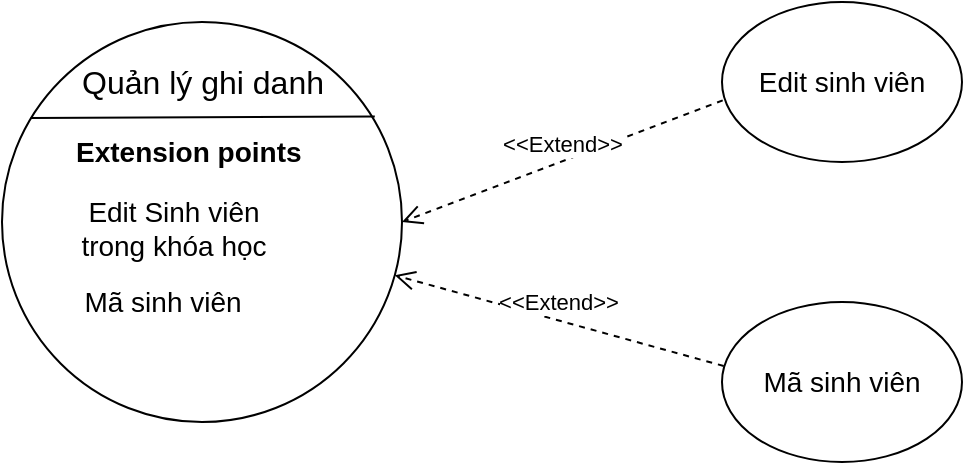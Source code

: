 <mxfile version="15.2.9" type="device"><diagram id="Om6AKcVQPbS0g4-CRYKm" name="Page-1"><mxGraphModel dx="1038" dy="588" grid="1" gridSize="10" guides="1" tooltips="1" connect="1" arrows="1" fold="1" page="1" pageScale="1" pageWidth="827" pageHeight="1169" math="0" shadow="0"><root><mxCell id="0"/><mxCell id="1" parent="0"/><mxCell id="sEHe1qLxjSNEM-qLcDCa-2" value="" style="ellipse;whiteSpace=wrap;html=1;aspect=fixed;" parent="1" vertex="1"><mxGeometry x="100" y="170" width="200" height="200" as="geometry"/></mxCell><mxCell id="sEHe1qLxjSNEM-qLcDCa-3" value="" style="endArrow=none;html=1;exitX=0.072;exitY=0.24;exitDx=0;exitDy=0;exitPerimeter=0;entryX=0.932;entryY=0.236;entryDx=0;entryDy=0;entryPerimeter=0;" parent="1" source="sEHe1qLxjSNEM-qLcDCa-2" target="sEHe1qLxjSNEM-qLcDCa-2" edge="1"><mxGeometry width="50" height="50" relative="1" as="geometry"><mxPoint x="320" y="330" as="sourcePoint"/><mxPoint x="280" y="215" as="targetPoint"/></mxGeometry></mxCell><mxCell id="sEHe1qLxjSNEM-qLcDCa-4" value="&lt;span style=&quot;font-size: 16px&quot;&gt;Quản lý ghi danh&lt;/span&gt;" style="text;html=1;align=center;verticalAlign=middle;resizable=0;points=[];autosize=1;strokeColor=none;fillColor=none;" parent="1" vertex="1"><mxGeometry x="130" y="190" width="140" height="20" as="geometry"/></mxCell><mxCell id="sEHe1qLxjSNEM-qLcDCa-7" value="&lt;font style=&quot;font-size: 14px&quot;&gt;Edit sinh viên&lt;/font&gt;" style="ellipse;whiteSpace=wrap;html=1;" parent="1" vertex="1"><mxGeometry x="460" y="160" width="120" height="80" as="geometry"/></mxCell><mxCell id="sEHe1qLxjSNEM-qLcDCa-8" value="&lt;span style=&quot;font-size: 14px&quot;&gt;Mã sinh viên&lt;/span&gt;" style="ellipse;whiteSpace=wrap;html=1;" parent="1" vertex="1"><mxGeometry x="460" y="310" width="120" height="80" as="geometry"/></mxCell><mxCell id="sEHe1qLxjSNEM-qLcDCa-16" value="&amp;lt;&amp;lt;Extend&amp;gt;&amp;gt;" style="html=1;verticalAlign=bottom;endArrow=open;dashed=1;endSize=8;exitX=0.003;exitY=0.615;exitDx=0;exitDy=0;entryX=1;entryY=0.5;entryDx=0;entryDy=0;exitPerimeter=0;" parent="1" source="sEHe1qLxjSNEM-qLcDCa-7" target="sEHe1qLxjSNEM-qLcDCa-2" edge="1"><mxGeometry relative="1" as="geometry"><mxPoint x="380" y="130" as="sourcePoint"/><mxPoint x="280.711" y="209.289" as="targetPoint"/></mxGeometry></mxCell><mxCell id="sEHe1qLxjSNEM-qLcDCa-17" value="&amp;lt;&amp;lt;Extend&amp;gt;&amp;gt;" style="html=1;verticalAlign=bottom;endArrow=open;dashed=1;endSize=8;exitX=0.007;exitY=0.4;exitDx=0;exitDy=0;exitPerimeter=0;" parent="1" source="sEHe1qLxjSNEM-qLcDCa-8" target="sEHe1qLxjSNEM-qLcDCa-2" edge="1"><mxGeometry relative="1" as="geometry"><mxPoint x="390" y="140" as="sourcePoint"/><mxPoint x="290.711" y="219.289" as="targetPoint"/></mxGeometry></mxCell><mxCell id="sEHe1qLxjSNEM-qLcDCa-21" value="&lt;div style=&quot;text-align: center&quot;&gt;&lt;font face=&quot;helvetica&quot;&gt;&lt;span style=&quot;font-size: 14px&quot;&gt;Edit Sinh viên trong khóa học&lt;/span&gt;&lt;/font&gt;&lt;/div&gt;" style="text;whiteSpace=wrap;html=1;" parent="1" vertex="1"><mxGeometry x="130" y="250" width="110" height="30" as="geometry"/></mxCell><mxCell id="sEHe1qLxjSNEM-qLcDCa-24" value="&lt;div style=&quot;text-align: center&quot;&gt;&lt;font face=&quot;helvetica&quot;&gt;&lt;span style=&quot;font-size: 14px&quot;&gt;&lt;b&gt;Extension points&lt;/b&gt;&lt;/span&gt;&lt;/font&gt;&lt;/div&gt;" style="text;whiteSpace=wrap;html=1;" parent="1" vertex="1"><mxGeometry x="135" y="220" width="130" height="30" as="geometry"/></mxCell><mxCell id="yB24y-ttT3lpxpRuMIKU-1" value="&lt;font style=&quot;font-size: 14px&quot;&gt;Mã sinh viên&lt;/font&gt;" style="text;html=1;align=center;verticalAlign=middle;resizable=0;points=[];autosize=1;strokeColor=none;fillColor=none;" vertex="1" parent="1"><mxGeometry x="135" y="300" width="90" height="20" as="geometry"/></mxCell></root></mxGraphModel></diagram></mxfile>